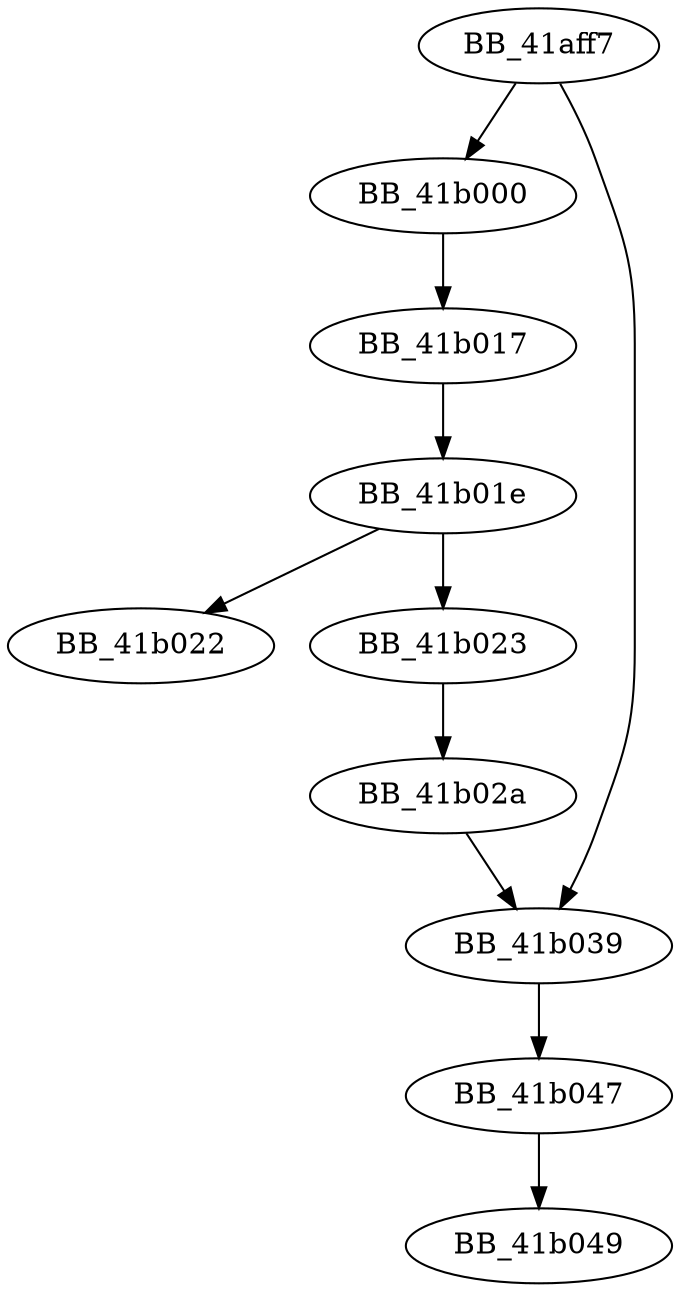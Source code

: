 DiGraph __initMTAoncurrentthread{
BB_41aff7->BB_41b000
BB_41aff7->BB_41b039
BB_41b000->BB_41b017
BB_41b017->BB_41b01e
BB_41b01e->BB_41b022
BB_41b01e->BB_41b023
BB_41b023->BB_41b02a
BB_41b02a->BB_41b039
BB_41b039->BB_41b047
BB_41b047->BB_41b049
}
